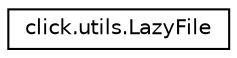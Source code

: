 digraph "Graphical Class Hierarchy"
{
 // LATEX_PDF_SIZE
  edge [fontname="Helvetica",fontsize="10",labelfontname="Helvetica",labelfontsize="10"];
  node [fontname="Helvetica",fontsize="10",shape=record];
  rankdir="LR";
  Node0 [label="click.utils.LazyFile",height=0.2,width=0.4,color="black", fillcolor="white", style="filled",URL="$classclick_1_1utils_1_1LazyFile.html",tooltip=" "];
}
